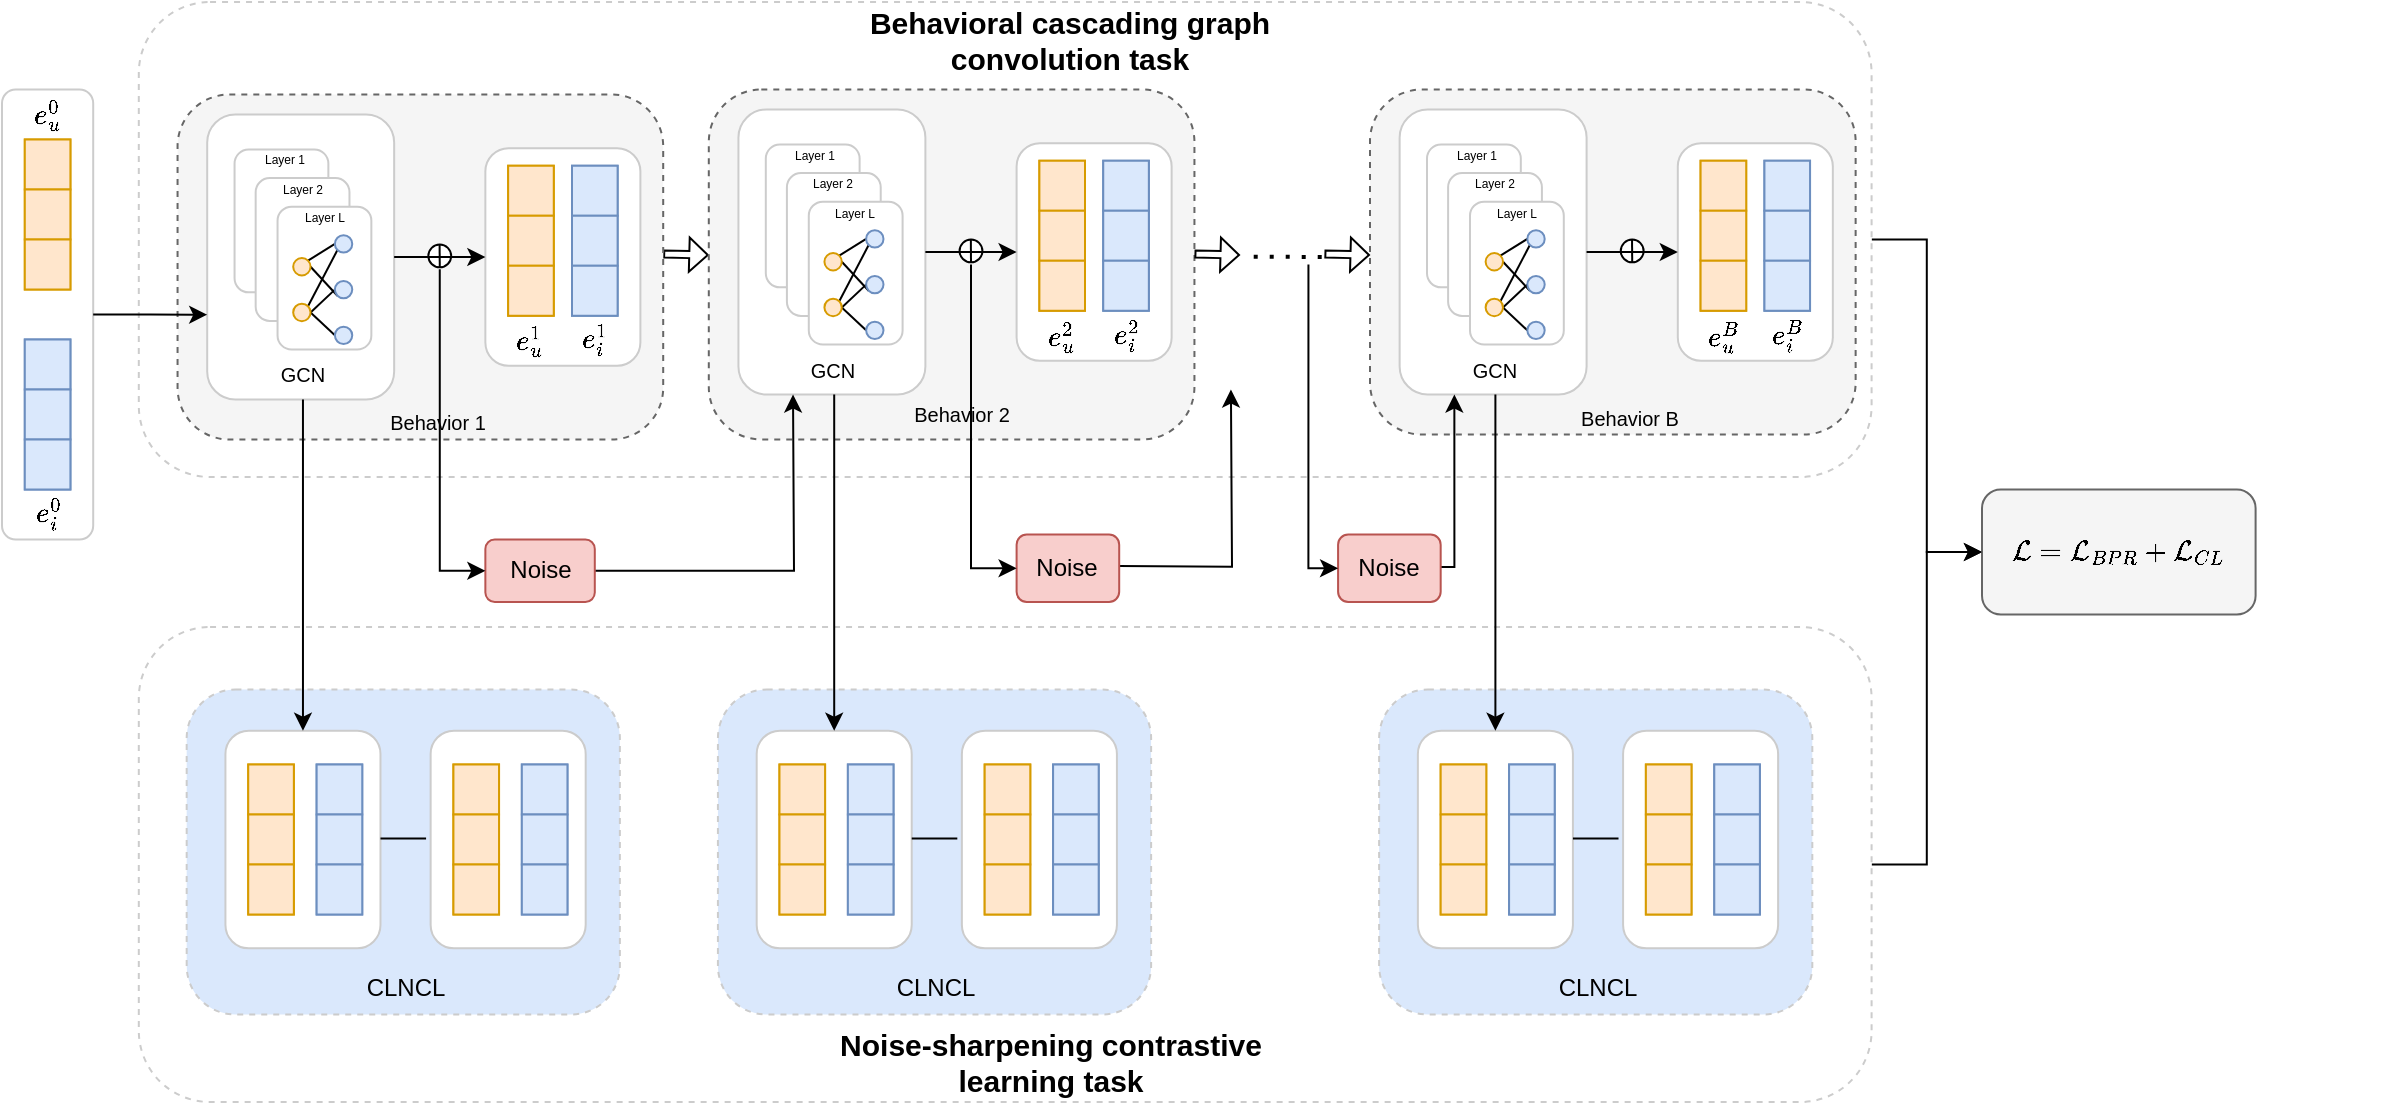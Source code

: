 <mxfile version="24.6.4" type="github">
  <diagram name="第 1 页" id="Skv8fpGebTwqSzIPjtRS">
    <mxGraphModel dx="1514" dy="831" grid="1" gridSize="10" guides="1" tooltips="1" connect="1" arrows="1" fold="1" page="1" pageScale="1" pageWidth="827" pageHeight="1169" math="1" shadow="0">
      <root>
        <mxCell id="0" />
        <mxCell id="1" parent="0" />
        <mxCell id="wrFZd82m7ZlRx0uGTqlU-270" style="edgeStyle=orthogonalEdgeStyle;rounded=0;orthogonalLoop=1;jettySize=auto;html=1;exitX=1;exitY=0.5;exitDx=0;exitDy=0;entryX=0;entryY=0.5;entryDx=0;entryDy=0;" parent="1" source="wrFZd82m7ZlRx0uGTqlU-268" target="wrFZd82m7ZlRx0uGTqlU-181" edge="1">
          <mxGeometry relative="1" as="geometry" />
        </mxCell>
        <mxCell id="wrFZd82m7ZlRx0uGTqlU-268" value="" style="rounded=1;whiteSpace=wrap;html=1;dashed=1;strokeColor=#CCCCCC;" parent="1" vertex="1">
          <mxGeometry x="88.4" y="322.5" width="866.4" height="237.5" as="geometry" />
        </mxCell>
        <mxCell id="wrFZd82m7ZlRx0uGTqlU-216" value="" style="rounded=1;whiteSpace=wrap;html=1;fillColor=#dae8fc;strokeColor=#CCCCCC;dashed=1;" parent="1" vertex="1">
          <mxGeometry x="112.34" y="353.75" width="216.6" height="162.5" as="geometry" />
        </mxCell>
        <mxCell id="wrFZd82m7ZlRx0uGTqlU-181" value="&lt;span style=&quot;color: rgb(0, 0, 0);&quot;&gt;\(\mathcal{L}=\mathcal{L}_{BPR}+\mathcal{L}_{CL}\)&lt;/span&gt;" style="rounded=1;whiteSpace=wrap;html=1;fillColor=#f5f5f5;fontColor=#333333;strokeColor=#666666;" parent="1" vertex="1">
          <mxGeometry x="1010.0" y="253.75" width="136.8" height="62.5" as="geometry" />
        </mxCell>
        <mxCell id="wrFZd82m7ZlRx0uGTqlU-185" style="edgeStyle=orthogonalEdgeStyle;rounded=0;orthogonalLoop=1;jettySize=auto;html=1;exitX=1;exitY=0.5;exitDx=0;exitDy=0;entryX=0;entryY=0.5;entryDx=0;entryDy=0;" parent="1" source="wrFZd82m7ZlRx0uGTqlU-178" target="wrFZd82m7ZlRx0uGTqlU-181" edge="1">
          <mxGeometry relative="1" as="geometry" />
        </mxCell>
        <mxCell id="wrFZd82m7ZlRx0uGTqlU-178" value="" style="rounded=1;whiteSpace=wrap;html=1;dashed=1;strokeColor=#CCCCCC;" parent="1" vertex="1">
          <mxGeometry x="88.4" y="10" width="866.4" height="237.5" as="geometry" />
        </mxCell>
        <mxCell id="wrFZd82m7ZlRx0uGTqlU-18" value="" style="rounded=1;whiteSpace=wrap;html=1;strokeColor=#CCCCCC;" parent="1" vertex="1">
          <mxGeometry x="20" y="53.75" width="45.6" height="225.0" as="geometry" />
        </mxCell>
        <mxCell id="wrFZd82m7ZlRx0uGTqlU-13" value="" style="group;fillColor=#ffe6cc;strokeColor=#d79b00;" parent="1" vertex="1" connectable="0">
          <mxGeometry x="31.4" y="78.75" width="22.8" height="75.0" as="geometry" />
        </mxCell>
        <mxCell id="wrFZd82m7ZlRx0uGTqlU-10" value="" style="rounded=0;whiteSpace=wrap;html=1;fillColor=#ffe6cc;strokeColor=#d79b00;" parent="wrFZd82m7ZlRx0uGTqlU-13" vertex="1">
          <mxGeometry width="22.8" height="25.0" as="geometry" />
        </mxCell>
        <mxCell id="wrFZd82m7ZlRx0uGTqlU-11" value="" style="rounded=0;whiteSpace=wrap;html=1;fillColor=#ffe6cc;strokeColor=#d79b00;" parent="wrFZd82m7ZlRx0uGTqlU-13" vertex="1">
          <mxGeometry y="25.0" width="22.8" height="25.0" as="geometry" />
        </mxCell>
        <mxCell id="wrFZd82m7ZlRx0uGTqlU-12" value="" style="rounded=0;whiteSpace=wrap;html=1;fillColor=#ffe6cc;strokeColor=#d79b00;" parent="wrFZd82m7ZlRx0uGTqlU-13" vertex="1">
          <mxGeometry y="50.0" width="22.8" height="25.0" as="geometry" />
        </mxCell>
        <mxCell id="wrFZd82m7ZlRx0uGTqlU-14" value="" style="group;fillColor=#dae8fc;strokeColor=#6c8ebf;" parent="1" vertex="1" connectable="0">
          <mxGeometry x="31.4" y="178.75" width="22.8" height="75.0" as="geometry" />
        </mxCell>
        <mxCell id="wrFZd82m7ZlRx0uGTqlU-15" value="" style="rounded=0;whiteSpace=wrap;html=1;fillColor=#dae8fc;strokeColor=#6c8ebf;" parent="wrFZd82m7ZlRx0uGTqlU-14" vertex="1">
          <mxGeometry width="22.8" height="25.0" as="geometry" />
        </mxCell>
        <mxCell id="wrFZd82m7ZlRx0uGTqlU-16" value="" style="rounded=0;whiteSpace=wrap;html=1;fillColor=#dae8fc;strokeColor=#6c8ebf;" parent="wrFZd82m7ZlRx0uGTqlU-14" vertex="1">
          <mxGeometry y="25.0" width="22.8" height="25.0" as="geometry" />
        </mxCell>
        <mxCell id="wrFZd82m7ZlRx0uGTqlU-17" value="" style="rounded=0;whiteSpace=wrap;html=1;fillColor=#dae8fc;strokeColor=#6c8ebf;" parent="wrFZd82m7ZlRx0uGTqlU-14" vertex="1">
          <mxGeometry y="50.0" width="22.8" height="25.0" as="geometry" />
        </mxCell>
        <mxCell id="wrFZd82m7ZlRx0uGTqlU-20" value="\(e_u^0\)" style="text;html=1;align=center;verticalAlign=middle;whiteSpace=wrap;rounded=0;" parent="1" vertex="1">
          <mxGeometry x="25.7" y="53.75" width="34.2" height="25.0" as="geometry" />
        </mxCell>
        <mxCell id="wrFZd82m7ZlRx0uGTqlU-21" value="\(e_i^0\)" style="text;html=1;align=center;verticalAlign=middle;whiteSpace=wrap;rounded=0;" parent="1" vertex="1">
          <mxGeometry x="25.7" y="253.75" width="34.2" height="25.0" as="geometry" />
        </mxCell>
        <mxCell id="wrFZd82m7ZlRx0uGTqlU-131" value="" style="shape=flexArrow;endArrow=classic;html=1;rounded=0;endWidth=12.637;endSize=2.755;width=3.519;" parent="1" edge="1">
          <mxGeometry width="50" height="50" relative="1" as="geometry">
            <mxPoint x="350.6" y="135.95" as="sourcePoint" />
            <mxPoint x="373.4" y="136.55" as="targetPoint" />
          </mxGeometry>
        </mxCell>
        <mxCell id="wrFZd82m7ZlRx0uGTqlU-134" value="" style="group" parent="1" vertex="1" connectable="0">
          <mxGeometry x="107.78" y="56.25" width="242.82" height="187.5" as="geometry" />
        </mxCell>
        <mxCell id="wrFZd82m7ZlRx0uGTqlU-90" value="" style="rounded=1;whiteSpace=wrap;html=1;dashed=1;strokeColor=#666666;fillColor=#f5f5f5;fontColor=#333333;" parent="wrFZd82m7ZlRx0uGTqlU-134" vertex="1">
          <mxGeometry width="242.82" height="172.5" as="geometry" />
        </mxCell>
        <mxCell id="wrFZd82m7ZlRx0uGTqlU-87" value="" style="rounded=1;whiteSpace=wrap;html=1;strokeColor=#CCCCCC;" parent="wrFZd82m7ZlRx0uGTqlU-134" vertex="1">
          <mxGeometry x="153.9" y="26.875" width="77.52" height="108.75" as="geometry" />
        </mxCell>
        <mxCell id="wrFZd82m7ZlRx0uGTqlU-48" value="" style="group" parent="wrFZd82m7ZlRx0uGTqlU-134" vertex="1" connectable="0">
          <mxGeometry x="14.82" y="10.0" width="159.6" height="177.5" as="geometry" />
        </mxCell>
        <mxCell id="wrFZd82m7ZlRx0uGTqlU-47" value="" style="rounded=1;whiteSpace=wrap;html=1;strokeColor=#CCCCCC;" parent="wrFZd82m7ZlRx0uGTqlU-48" vertex="1">
          <mxGeometry width="93.48" height="142.5" as="geometry" />
        </mxCell>
        <mxCell id="wrFZd82m7ZlRx0uGTqlU-44" value="" style="group" parent="wrFZd82m7ZlRx0uGTqlU-48" vertex="1" connectable="0">
          <mxGeometry x="13.68" y="17.5" width="68.4" height="100.0" as="geometry" />
        </mxCell>
        <mxCell id="wrFZd82m7ZlRx0uGTqlU-42" value="" style="rounded=1;whiteSpace=wrap;html=1;strokeColor=#CCCCCC;" parent="wrFZd82m7ZlRx0uGTqlU-44" vertex="1">
          <mxGeometry width="46.903" height="71.429" as="geometry" />
        </mxCell>
        <mxCell id="wrFZd82m7ZlRx0uGTqlU-40" value="" style="rounded=1;whiteSpace=wrap;html=1;strokeColor=#CCCCCC;" parent="wrFZd82m7ZlRx0uGTqlU-44" vertex="1">
          <mxGeometry x="10.553" y="14.286" width="46.903" height="71.429" as="geometry" />
        </mxCell>
        <mxCell id="wrFZd82m7ZlRx0uGTqlU-33" value="" style="rounded=1;whiteSpace=wrap;html=1;strokeColor=#CCCCCC;" parent="wrFZd82m7ZlRx0uGTqlU-44" vertex="1">
          <mxGeometry x="21.497" y="28.571" width="46.903" height="71.429" as="geometry" />
        </mxCell>
        <mxCell id="wrFZd82m7ZlRx0uGTqlU-34" value="&lt;font style=&quot;font-size: 6px;&quot;&gt;Layer L&lt;/font&gt;" style="text;html=1;align=center;verticalAlign=middle;whiteSpace=wrap;rounded=0;fontSize=6;" parent="wrFZd82m7ZlRx0uGTqlU-44" vertex="1">
          <mxGeometry x="21.497" y="28.571" width="46.903" height="11.429" as="geometry" />
        </mxCell>
        <mxCell id="wrFZd82m7ZlRx0uGTqlU-39" value="" style="group" parent="wrFZd82m7ZlRx0uGTqlU-44" vertex="1" connectable="0">
          <mxGeometry x="29.314" y="42.857" width="31.269" height="57.143" as="geometry" />
        </mxCell>
        <mxCell id="wrFZd82m7ZlRx0uGTqlU-28" style="rounded=0;orthogonalLoop=1;jettySize=auto;html=1;exitX=1;exitY=0;exitDx=0;exitDy=0;entryX=0;entryY=0.5;entryDx=0;entryDy=0;curved=0;endArrow=none;endFill=0;" parent="wrFZd82m7ZlRx0uGTqlU-39" source="wrFZd82m7ZlRx0uGTqlU-23" target="wrFZd82m7ZlRx0uGTqlU-25" edge="1">
          <mxGeometry relative="1" as="geometry" />
        </mxCell>
        <mxCell id="wrFZd82m7ZlRx0uGTqlU-29" style="rounded=0;orthogonalLoop=1;jettySize=auto;html=1;exitX=1;exitY=0.5;exitDx=0;exitDy=0;entryX=0;entryY=1;entryDx=0;entryDy=0;endArrow=none;endFill=0;" parent="wrFZd82m7ZlRx0uGTqlU-39" source="wrFZd82m7ZlRx0uGTqlU-23" target="wrFZd82m7ZlRx0uGTqlU-26" edge="1">
          <mxGeometry relative="1" as="geometry" />
        </mxCell>
        <mxCell id="wrFZd82m7ZlRx0uGTqlU-23" value="" style="ellipse;whiteSpace=wrap;html=1;aspect=fixed;fillColor=#ffe6cc;strokeColor=#d79b00;" parent="wrFZd82m7ZlRx0uGTqlU-39" vertex="1">
          <mxGeometry y="11.429" width="8.686" height="8.686" as="geometry" />
        </mxCell>
        <mxCell id="wrFZd82m7ZlRx0uGTqlU-30" style="rounded=0;orthogonalLoop=1;jettySize=auto;html=1;exitX=1;exitY=0;exitDx=0;exitDy=0;entryX=0;entryY=1;entryDx=0;entryDy=0;endArrow=none;endFill=0;" parent="wrFZd82m7ZlRx0uGTqlU-39" source="wrFZd82m7ZlRx0uGTqlU-24" target="wrFZd82m7ZlRx0uGTqlU-25" edge="1">
          <mxGeometry relative="1" as="geometry" />
        </mxCell>
        <mxCell id="wrFZd82m7ZlRx0uGTqlU-31" style="rounded=0;orthogonalLoop=1;jettySize=auto;html=1;exitX=1;exitY=0.5;exitDx=0;exitDy=0;entryX=0;entryY=0.5;entryDx=0;entryDy=0;endArrow=none;endFill=0;" parent="wrFZd82m7ZlRx0uGTqlU-39" source="wrFZd82m7ZlRx0uGTqlU-24" target="wrFZd82m7ZlRx0uGTqlU-26" edge="1">
          <mxGeometry relative="1" as="geometry" />
        </mxCell>
        <mxCell id="wrFZd82m7ZlRx0uGTqlU-32" style="rounded=0;orthogonalLoop=1;jettySize=auto;html=1;exitX=1;exitY=0.5;exitDx=0;exitDy=0;entryX=0;entryY=0.5;entryDx=0;entryDy=0;endArrow=none;endFill=0;" parent="wrFZd82m7ZlRx0uGTqlU-39" source="wrFZd82m7ZlRx0uGTqlU-24" target="wrFZd82m7ZlRx0uGTqlU-27" edge="1">
          <mxGeometry relative="1" as="geometry" />
        </mxCell>
        <mxCell id="wrFZd82m7ZlRx0uGTqlU-24" value="" style="ellipse;whiteSpace=wrap;html=1;aspect=fixed;fillColor=#ffe6cc;strokeColor=#d79b00;" parent="wrFZd82m7ZlRx0uGTqlU-39" vertex="1">
          <mxGeometry y="34.286" width="8.686" height="8.686" as="geometry" />
        </mxCell>
        <mxCell id="wrFZd82m7ZlRx0uGTqlU-25" value="" style="ellipse;whiteSpace=wrap;html=1;aspect=fixed;fillColor=#dae8fc;strokeColor=#6c8ebf;" parent="wrFZd82m7ZlRx0uGTqlU-39" vertex="1">
          <mxGeometry x="20.846" width="8.686" height="8.686" as="geometry" />
        </mxCell>
        <mxCell id="wrFZd82m7ZlRx0uGTqlU-26" value="" style="ellipse;whiteSpace=wrap;html=1;aspect=fixed;fillColor=#dae8fc;strokeColor=#6c8ebf;" parent="wrFZd82m7ZlRx0uGTqlU-39" vertex="1">
          <mxGeometry x="20.846" y="22.857" width="8.686" height="8.686" as="geometry" />
        </mxCell>
        <mxCell id="wrFZd82m7ZlRx0uGTqlU-27" value="" style="ellipse;whiteSpace=wrap;html=1;aspect=fixed;fillColor=#dae8fc;strokeColor=#6c8ebf;" parent="wrFZd82m7ZlRx0uGTqlU-39" vertex="1">
          <mxGeometry x="20.846" y="45.714" width="8.686" height="8.686" as="geometry" />
        </mxCell>
        <mxCell id="wrFZd82m7ZlRx0uGTqlU-41" value="&lt;font style=&quot;font-size: 6px;&quot;&gt;Layer 2&lt;/font&gt;" style="text;html=1;align=center;verticalAlign=middle;whiteSpace=wrap;rounded=0;fontSize=6;" parent="wrFZd82m7ZlRx0uGTqlU-44" vertex="1">
          <mxGeometry x="10.553" y="14.286" width="46.903" height="11.429" as="geometry" />
        </mxCell>
        <mxCell id="wrFZd82m7ZlRx0uGTqlU-43" value="&lt;font style=&quot;font-size: 6px;&quot;&gt;Layer 1&lt;/font&gt;" style="text;html=1;align=center;verticalAlign=middle;whiteSpace=wrap;rounded=0;fontSize=6;" parent="wrFZd82m7ZlRx0uGTqlU-44" vertex="1">
          <mxGeometry x="1.563" width="46.903" height="11.429" as="geometry" />
        </mxCell>
        <mxCell id="wrFZd82m7ZlRx0uGTqlU-45" value="&lt;font style=&quot;font-size: 10px;&quot;&gt;GCN&lt;/font&gt;" style="text;html=1;align=center;verticalAlign=middle;whiteSpace=wrap;rounded=0;" parent="wrFZd82m7ZlRx0uGTqlU-48" vertex="1">
          <mxGeometry x="26.152" y="117.5" width="43.457" height="25.0" as="geometry" />
        </mxCell>
        <mxCell id="wrFZd82m7ZlRx0uGTqlU-132" value="Behavior 1" style="text;html=1;align=center;verticalAlign=middle;whiteSpace=wrap;rounded=0;fontSize=10;" parent="wrFZd82m7ZlRx0uGTqlU-48" vertex="1">
          <mxGeometry x="82.08" y="142.5" width="66.12" height="22.5" as="geometry" />
        </mxCell>
        <mxCell id="wrFZd82m7ZlRx0uGTqlU-57" value="" style="group" parent="wrFZd82m7ZlRx0uGTqlU-134" vertex="1" connectable="0">
          <mxGeometry x="108.3" y="75.0" width="45.6" height="12.5" as="geometry" />
        </mxCell>
        <mxCell id="wrFZd82m7ZlRx0uGTqlU-54" value="" style="ellipse;whiteSpace=wrap;html=1;aspect=fixed;" parent="wrFZd82m7ZlRx0uGTqlU-57" vertex="1">
          <mxGeometry x="17.1" width="11.4" height="11.4" as="geometry" />
        </mxCell>
        <mxCell id="wrFZd82m7ZlRx0uGTqlU-55" value="" style="endArrow=classic;html=1;rounded=0;" parent="wrFZd82m7ZlRx0uGTqlU-57" edge="1">
          <mxGeometry width="50" height="50" relative="1" as="geometry">
            <mxPoint y="6.25" as="sourcePoint" />
            <mxPoint x="45.6" y="6.25" as="targetPoint" />
          </mxGeometry>
        </mxCell>
        <mxCell id="wrFZd82m7ZlRx0uGTqlU-56" value="" style="endArrow=none;html=1;rounded=0;exitX=0.5;exitY=1;exitDx=0;exitDy=0;" parent="wrFZd82m7ZlRx0uGTqlU-57" source="wrFZd82m7ZlRx0uGTqlU-54" edge="1">
          <mxGeometry width="50" height="50" relative="1" as="geometry">
            <mxPoint x="22.72" y="6.25" as="sourcePoint" />
            <mxPoint x="22.72" as="targetPoint" />
          </mxGeometry>
        </mxCell>
        <mxCell id="wrFZd82m7ZlRx0uGTqlU-58" value="" style="group;fillColor=#ffe6cc;strokeColor=#d79b00;" parent="wrFZd82m7ZlRx0uGTqlU-134" vertex="1" connectable="0">
          <mxGeometry x="165.3" y="35.625" width="22.8" height="75.0" as="geometry" />
        </mxCell>
        <mxCell id="wrFZd82m7ZlRx0uGTqlU-59" value="" style="rounded=0;whiteSpace=wrap;html=1;fillColor=#ffe6cc;strokeColor=#d79b00;" parent="wrFZd82m7ZlRx0uGTqlU-58" vertex="1">
          <mxGeometry width="22.8" height="25.0" as="geometry" />
        </mxCell>
        <mxCell id="wrFZd82m7ZlRx0uGTqlU-60" value="" style="rounded=0;whiteSpace=wrap;html=1;fillColor=#ffe6cc;strokeColor=#d79b00;" parent="wrFZd82m7ZlRx0uGTqlU-58" vertex="1">
          <mxGeometry y="25.0" width="22.8" height="25.0" as="geometry" />
        </mxCell>
        <mxCell id="wrFZd82m7ZlRx0uGTqlU-61" value="" style="rounded=0;whiteSpace=wrap;html=1;fillColor=#ffe6cc;strokeColor=#d79b00;" parent="wrFZd82m7ZlRx0uGTqlU-58" vertex="1">
          <mxGeometry y="50.0" width="22.8" height="25.0" as="geometry" />
        </mxCell>
        <mxCell id="wrFZd82m7ZlRx0uGTqlU-62" value="" style="group;fillColor=#dae8fc;strokeColor=#6c8ebf;" parent="wrFZd82m7ZlRx0uGTqlU-134" vertex="1" connectable="0">
          <mxGeometry x="197.22" y="35.625" width="22.8" height="75.0" as="geometry" />
        </mxCell>
        <mxCell id="wrFZd82m7ZlRx0uGTqlU-63" value="" style="rounded=0;whiteSpace=wrap;html=1;fillColor=#dae8fc;strokeColor=#6c8ebf;" parent="wrFZd82m7ZlRx0uGTqlU-62" vertex="1">
          <mxGeometry width="22.8" height="25.0" as="geometry" />
        </mxCell>
        <mxCell id="wrFZd82m7ZlRx0uGTqlU-64" value="" style="rounded=0;whiteSpace=wrap;html=1;fillColor=#dae8fc;strokeColor=#6c8ebf;" parent="wrFZd82m7ZlRx0uGTqlU-62" vertex="1">
          <mxGeometry y="25.0" width="22.8" height="25.0" as="geometry" />
        </mxCell>
        <mxCell id="wrFZd82m7ZlRx0uGTqlU-65" value="" style="rounded=0;whiteSpace=wrap;html=1;fillColor=#dae8fc;strokeColor=#6c8ebf;" parent="wrFZd82m7ZlRx0uGTqlU-62" vertex="1">
          <mxGeometry y="50.0" width="22.8" height="25.0" as="geometry" />
        </mxCell>
        <mxCell id="wrFZd82m7ZlRx0uGTqlU-88" value="\(e_u^1\)" style="text;html=1;align=center;verticalAlign=middle;whiteSpace=wrap;rounded=0;" parent="wrFZd82m7ZlRx0uGTqlU-134" vertex="1">
          <mxGeometry x="159.6" y="110.625" width="34.2" height="25.0" as="geometry" />
        </mxCell>
        <mxCell id="wrFZd82m7ZlRx0uGTqlU-89" value="\(e_i^1\)" style="text;html=1;align=center;verticalAlign=middle;whiteSpace=wrap;rounded=0;" parent="wrFZd82m7ZlRx0uGTqlU-134" vertex="1">
          <mxGeometry x="191.52" y="110.625" width="34.2" height="25.0" as="geometry" />
        </mxCell>
        <mxCell id="wrFZd82m7ZlRx0uGTqlU-135" value="" style="group" parent="1" vertex="1" connectable="0">
          <mxGeometry x="704" y="53.75" width="242.82" height="187.5" as="geometry" />
        </mxCell>
        <mxCell id="wrFZd82m7ZlRx0uGTqlU-136" value="" style="rounded=1;whiteSpace=wrap;html=1;dashed=1;strokeColor=#666666;fillColor=#f5f5f5;fontColor=#333333;" parent="wrFZd82m7ZlRx0uGTqlU-135" vertex="1">
          <mxGeometry width="242.82" height="172.5" as="geometry" />
        </mxCell>
        <mxCell id="wrFZd82m7ZlRx0uGTqlU-137" value="" style="rounded=1;whiteSpace=wrap;html=1;strokeColor=#CCCCCC;" parent="wrFZd82m7ZlRx0uGTqlU-135" vertex="1">
          <mxGeometry x="153.9" y="26.875" width="77.52" height="108.75" as="geometry" />
        </mxCell>
        <mxCell id="wrFZd82m7ZlRx0uGTqlU-138" value="" style="group" parent="wrFZd82m7ZlRx0uGTqlU-135" vertex="1" connectable="0">
          <mxGeometry x="14.82" y="10.0" width="159.6" height="177.5" as="geometry" />
        </mxCell>
        <mxCell id="wrFZd82m7ZlRx0uGTqlU-139" value="" style="rounded=1;whiteSpace=wrap;html=1;strokeColor=#CCCCCC;" parent="wrFZd82m7ZlRx0uGTqlU-138" vertex="1">
          <mxGeometry width="93.48" height="142.5" as="geometry" />
        </mxCell>
        <mxCell id="wrFZd82m7ZlRx0uGTqlU-140" value="" style="group" parent="wrFZd82m7ZlRx0uGTqlU-138" vertex="1" connectable="0">
          <mxGeometry x="13.68" y="17.5" width="68.4" height="100.0" as="geometry" />
        </mxCell>
        <mxCell id="wrFZd82m7ZlRx0uGTqlU-141" value="" style="rounded=1;whiteSpace=wrap;html=1;strokeColor=#CCCCCC;" parent="wrFZd82m7ZlRx0uGTqlU-140" vertex="1">
          <mxGeometry width="46.903" height="71.429" as="geometry" />
        </mxCell>
        <mxCell id="wrFZd82m7ZlRx0uGTqlU-142" value="" style="rounded=1;whiteSpace=wrap;html=1;strokeColor=#CCCCCC;" parent="wrFZd82m7ZlRx0uGTqlU-140" vertex="1">
          <mxGeometry x="10.553" y="14.286" width="46.903" height="71.429" as="geometry" />
        </mxCell>
        <mxCell id="wrFZd82m7ZlRx0uGTqlU-143" value="" style="rounded=1;whiteSpace=wrap;html=1;strokeColor=#CCCCCC;" parent="wrFZd82m7ZlRx0uGTqlU-140" vertex="1">
          <mxGeometry x="21.497" y="28.571" width="46.903" height="71.429" as="geometry" />
        </mxCell>
        <mxCell id="wrFZd82m7ZlRx0uGTqlU-144" value="&lt;font style=&quot;font-size: 6px;&quot;&gt;Layer L&lt;/font&gt;" style="text;html=1;align=center;verticalAlign=middle;whiteSpace=wrap;rounded=0;fontSize=6;" parent="wrFZd82m7ZlRx0uGTqlU-140" vertex="1">
          <mxGeometry x="21.497" y="28.571" width="46.903" height="11.429" as="geometry" />
        </mxCell>
        <mxCell id="wrFZd82m7ZlRx0uGTqlU-145" value="" style="group" parent="wrFZd82m7ZlRx0uGTqlU-140" vertex="1" connectable="0">
          <mxGeometry x="29.314" y="42.857" width="31.269" height="57.143" as="geometry" />
        </mxCell>
        <mxCell id="wrFZd82m7ZlRx0uGTqlU-146" style="rounded=0;orthogonalLoop=1;jettySize=auto;html=1;exitX=1;exitY=0;exitDx=0;exitDy=0;entryX=0;entryY=0.5;entryDx=0;entryDy=0;curved=0;endArrow=none;endFill=0;" parent="wrFZd82m7ZlRx0uGTqlU-145" source="wrFZd82m7ZlRx0uGTqlU-148" target="wrFZd82m7ZlRx0uGTqlU-153" edge="1">
          <mxGeometry relative="1" as="geometry" />
        </mxCell>
        <mxCell id="wrFZd82m7ZlRx0uGTqlU-147" style="rounded=0;orthogonalLoop=1;jettySize=auto;html=1;exitX=1;exitY=0.5;exitDx=0;exitDy=0;entryX=0;entryY=1;entryDx=0;entryDy=0;endArrow=none;endFill=0;" parent="wrFZd82m7ZlRx0uGTqlU-145" source="wrFZd82m7ZlRx0uGTqlU-148" target="wrFZd82m7ZlRx0uGTqlU-154" edge="1">
          <mxGeometry relative="1" as="geometry" />
        </mxCell>
        <mxCell id="wrFZd82m7ZlRx0uGTqlU-148" value="" style="ellipse;whiteSpace=wrap;html=1;aspect=fixed;fillColor=#ffe6cc;strokeColor=#d79b00;" parent="wrFZd82m7ZlRx0uGTqlU-145" vertex="1">
          <mxGeometry y="11.429" width="8.686" height="8.686" as="geometry" />
        </mxCell>
        <mxCell id="wrFZd82m7ZlRx0uGTqlU-149" style="rounded=0;orthogonalLoop=1;jettySize=auto;html=1;exitX=1;exitY=0;exitDx=0;exitDy=0;entryX=0;entryY=1;entryDx=0;entryDy=0;endArrow=none;endFill=0;" parent="wrFZd82m7ZlRx0uGTqlU-145" source="wrFZd82m7ZlRx0uGTqlU-152" target="wrFZd82m7ZlRx0uGTqlU-153" edge="1">
          <mxGeometry relative="1" as="geometry" />
        </mxCell>
        <mxCell id="wrFZd82m7ZlRx0uGTqlU-150" style="rounded=0;orthogonalLoop=1;jettySize=auto;html=1;exitX=1;exitY=0.5;exitDx=0;exitDy=0;entryX=0;entryY=0.5;entryDx=0;entryDy=0;endArrow=none;endFill=0;" parent="wrFZd82m7ZlRx0uGTqlU-145" source="wrFZd82m7ZlRx0uGTqlU-152" target="wrFZd82m7ZlRx0uGTqlU-154" edge="1">
          <mxGeometry relative="1" as="geometry" />
        </mxCell>
        <mxCell id="wrFZd82m7ZlRx0uGTqlU-151" style="rounded=0;orthogonalLoop=1;jettySize=auto;html=1;exitX=1;exitY=0.5;exitDx=0;exitDy=0;entryX=0;entryY=0.5;entryDx=0;entryDy=0;endArrow=none;endFill=0;" parent="wrFZd82m7ZlRx0uGTqlU-145" source="wrFZd82m7ZlRx0uGTqlU-152" target="wrFZd82m7ZlRx0uGTqlU-155" edge="1">
          <mxGeometry relative="1" as="geometry" />
        </mxCell>
        <mxCell id="wrFZd82m7ZlRx0uGTqlU-152" value="" style="ellipse;whiteSpace=wrap;html=1;aspect=fixed;fillColor=#ffe6cc;strokeColor=#d79b00;" parent="wrFZd82m7ZlRx0uGTqlU-145" vertex="1">
          <mxGeometry y="34.286" width="8.686" height="8.686" as="geometry" />
        </mxCell>
        <mxCell id="wrFZd82m7ZlRx0uGTqlU-153" value="" style="ellipse;whiteSpace=wrap;html=1;aspect=fixed;fillColor=#dae8fc;strokeColor=#6c8ebf;" parent="wrFZd82m7ZlRx0uGTqlU-145" vertex="1">
          <mxGeometry x="20.846" width="8.686" height="8.686" as="geometry" />
        </mxCell>
        <mxCell id="wrFZd82m7ZlRx0uGTqlU-154" value="" style="ellipse;whiteSpace=wrap;html=1;aspect=fixed;fillColor=#dae8fc;strokeColor=#6c8ebf;" parent="wrFZd82m7ZlRx0uGTqlU-145" vertex="1">
          <mxGeometry x="20.846" y="22.857" width="8.686" height="8.686" as="geometry" />
        </mxCell>
        <mxCell id="wrFZd82m7ZlRx0uGTqlU-155" value="" style="ellipse;whiteSpace=wrap;html=1;aspect=fixed;fillColor=#dae8fc;strokeColor=#6c8ebf;" parent="wrFZd82m7ZlRx0uGTqlU-145" vertex="1">
          <mxGeometry x="20.846" y="45.714" width="8.686" height="8.686" as="geometry" />
        </mxCell>
        <mxCell id="wrFZd82m7ZlRx0uGTqlU-156" value="&lt;font style=&quot;font-size: 6px;&quot;&gt;Layer 2&lt;/font&gt;" style="text;html=1;align=center;verticalAlign=middle;whiteSpace=wrap;rounded=0;fontSize=6;" parent="wrFZd82m7ZlRx0uGTqlU-140" vertex="1">
          <mxGeometry x="10.553" y="14.286" width="46.903" height="11.429" as="geometry" />
        </mxCell>
        <mxCell id="wrFZd82m7ZlRx0uGTqlU-157" value="&lt;font style=&quot;font-size: 6px;&quot;&gt;Layer 1&lt;/font&gt;" style="text;html=1;align=center;verticalAlign=middle;whiteSpace=wrap;rounded=0;fontSize=6;" parent="wrFZd82m7ZlRx0uGTqlU-140" vertex="1">
          <mxGeometry x="1.563" width="46.903" height="11.429" as="geometry" />
        </mxCell>
        <mxCell id="wrFZd82m7ZlRx0uGTqlU-158" value="&lt;font style=&quot;font-size: 10px;&quot;&gt;GCN&lt;/font&gt;" style="text;html=1;align=center;verticalAlign=middle;whiteSpace=wrap;rounded=0;" parent="wrFZd82m7ZlRx0uGTqlU-138" vertex="1">
          <mxGeometry x="26.152" y="117.5" width="43.457" height="25.0" as="geometry" />
        </mxCell>
        <mxCell id="wrFZd82m7ZlRx0uGTqlU-159" value="Behavior B" style="text;html=1;align=center;verticalAlign=middle;whiteSpace=wrap;rounded=0;fontSize=10;" parent="wrFZd82m7ZlRx0uGTqlU-138" vertex="1">
          <mxGeometry x="82.08" y="142.5" width="66.12" height="22.5" as="geometry" />
        </mxCell>
        <mxCell id="wrFZd82m7ZlRx0uGTqlU-160" value="" style="group" parent="wrFZd82m7ZlRx0uGTqlU-135" vertex="1" connectable="0">
          <mxGeometry x="108.3" y="75.0" width="45.6" height="12.5" as="geometry" />
        </mxCell>
        <mxCell id="wrFZd82m7ZlRx0uGTqlU-161" value="" style="ellipse;whiteSpace=wrap;html=1;aspect=fixed;" parent="wrFZd82m7ZlRx0uGTqlU-160" vertex="1">
          <mxGeometry x="17.1" width="11.4" height="11.4" as="geometry" />
        </mxCell>
        <mxCell id="wrFZd82m7ZlRx0uGTqlU-162" value="" style="endArrow=classic;html=1;rounded=0;" parent="wrFZd82m7ZlRx0uGTqlU-160" edge="1">
          <mxGeometry width="50" height="50" relative="1" as="geometry">
            <mxPoint y="6.25" as="sourcePoint" />
            <mxPoint x="45.6" y="6.25" as="targetPoint" />
          </mxGeometry>
        </mxCell>
        <mxCell id="wrFZd82m7ZlRx0uGTqlU-163" value="" style="endArrow=none;html=1;rounded=0;exitX=0.5;exitY=1;exitDx=0;exitDy=0;" parent="wrFZd82m7ZlRx0uGTqlU-160" source="wrFZd82m7ZlRx0uGTqlU-161" edge="1">
          <mxGeometry width="50" height="50" relative="1" as="geometry">
            <mxPoint x="22.72" y="6.25" as="sourcePoint" />
            <mxPoint x="22.72" as="targetPoint" />
          </mxGeometry>
        </mxCell>
        <mxCell id="wrFZd82m7ZlRx0uGTqlU-164" value="" style="group;fillColor=#ffe6cc;strokeColor=#d79b00;" parent="wrFZd82m7ZlRx0uGTqlU-135" vertex="1" connectable="0">
          <mxGeometry x="165.3" y="35.625" width="22.8" height="75.0" as="geometry" />
        </mxCell>
        <mxCell id="wrFZd82m7ZlRx0uGTqlU-165" value="" style="rounded=0;whiteSpace=wrap;html=1;fillColor=#ffe6cc;strokeColor=#d79b00;" parent="wrFZd82m7ZlRx0uGTqlU-164" vertex="1">
          <mxGeometry width="22.8" height="25.0" as="geometry" />
        </mxCell>
        <mxCell id="wrFZd82m7ZlRx0uGTqlU-166" value="" style="rounded=0;whiteSpace=wrap;html=1;fillColor=#ffe6cc;strokeColor=#d79b00;" parent="wrFZd82m7ZlRx0uGTqlU-164" vertex="1">
          <mxGeometry y="25.0" width="22.8" height="25.0" as="geometry" />
        </mxCell>
        <mxCell id="wrFZd82m7ZlRx0uGTqlU-167" value="" style="rounded=0;whiteSpace=wrap;html=1;fillColor=#ffe6cc;strokeColor=#d79b00;" parent="wrFZd82m7ZlRx0uGTqlU-164" vertex="1">
          <mxGeometry y="50.0" width="22.8" height="25.0" as="geometry" />
        </mxCell>
        <mxCell id="wrFZd82m7ZlRx0uGTqlU-168" value="" style="group;fillColor=#dae8fc;strokeColor=#6c8ebf;" parent="wrFZd82m7ZlRx0uGTqlU-135" vertex="1" connectable="0">
          <mxGeometry x="197.22" y="35.625" width="22.8" height="75.0" as="geometry" />
        </mxCell>
        <mxCell id="wrFZd82m7ZlRx0uGTqlU-169" value="" style="rounded=0;whiteSpace=wrap;html=1;fillColor=#dae8fc;strokeColor=#6c8ebf;" parent="wrFZd82m7ZlRx0uGTqlU-168" vertex="1">
          <mxGeometry width="22.8" height="25.0" as="geometry" />
        </mxCell>
        <mxCell id="wrFZd82m7ZlRx0uGTqlU-170" value="" style="rounded=0;whiteSpace=wrap;html=1;fillColor=#dae8fc;strokeColor=#6c8ebf;" parent="wrFZd82m7ZlRx0uGTqlU-168" vertex="1">
          <mxGeometry y="25.0" width="22.8" height="25.0" as="geometry" />
        </mxCell>
        <mxCell id="wrFZd82m7ZlRx0uGTqlU-171" value="" style="rounded=0;whiteSpace=wrap;html=1;fillColor=#dae8fc;strokeColor=#6c8ebf;" parent="wrFZd82m7ZlRx0uGTqlU-168" vertex="1">
          <mxGeometry y="50.0" width="22.8" height="25.0" as="geometry" />
        </mxCell>
        <mxCell id="wrFZd82m7ZlRx0uGTqlU-172" value="\(e_u^B\)" style="text;html=1;align=center;verticalAlign=middle;whiteSpace=wrap;rounded=0;" parent="wrFZd82m7ZlRx0uGTqlU-135" vertex="1">
          <mxGeometry x="159.6" y="110.625" width="34.2" height="25.0" as="geometry" />
        </mxCell>
        <mxCell id="wrFZd82m7ZlRx0uGTqlU-173" value="\(e_i^B\)" style="text;html=1;align=center;verticalAlign=middle;whiteSpace=wrap;rounded=0;" parent="wrFZd82m7ZlRx0uGTqlU-135" vertex="1">
          <mxGeometry x="191.52" y="110.625" width="34.2" height="25.0" as="geometry" />
        </mxCell>
        <mxCell id="wrFZd82m7ZlRx0uGTqlU-174" value="" style="group" parent="1" vertex="1" connectable="0">
          <mxGeometry x="373.4" y="53.75" width="242.82" height="175.0" as="geometry" />
        </mxCell>
        <mxCell id="wrFZd82m7ZlRx0uGTqlU-93" value="" style="rounded=1;whiteSpace=wrap;html=1;dashed=1;strokeColor=#666666;fillColor=#f5f5f5;fontColor=#333333;" parent="wrFZd82m7ZlRx0uGTqlU-174" vertex="1">
          <mxGeometry width="242.82" height="175.0" as="geometry" />
        </mxCell>
        <mxCell id="wrFZd82m7ZlRx0uGTqlU-94" value="" style="rounded=1;whiteSpace=wrap;html=1;strokeColor=#CCCCCC;" parent="wrFZd82m7ZlRx0uGTqlU-174" vertex="1">
          <mxGeometry x="153.9" y="26.875" width="77.52" height="108.75" as="geometry" />
        </mxCell>
        <mxCell id="wrFZd82m7ZlRx0uGTqlU-95" value="" style="group" parent="wrFZd82m7ZlRx0uGTqlU-174" vertex="1" connectable="0">
          <mxGeometry x="14.82" y="10.0" width="93.48" height="142.5" as="geometry" />
        </mxCell>
        <mxCell id="wrFZd82m7ZlRx0uGTqlU-96" value="" style="rounded=1;whiteSpace=wrap;html=1;strokeColor=#CCCCCC;" parent="wrFZd82m7ZlRx0uGTqlU-95" vertex="1">
          <mxGeometry width="93.48" height="142.5" as="geometry" />
        </mxCell>
        <mxCell id="wrFZd82m7ZlRx0uGTqlU-97" value="" style="group" parent="wrFZd82m7ZlRx0uGTqlU-95" vertex="1" connectable="0">
          <mxGeometry x="13.68" y="17.5" width="68.4" height="100.0" as="geometry" />
        </mxCell>
        <mxCell id="wrFZd82m7ZlRx0uGTqlU-98" value="" style="rounded=1;whiteSpace=wrap;html=1;strokeColor=#CCCCCC;" parent="wrFZd82m7ZlRx0uGTqlU-97" vertex="1">
          <mxGeometry width="46.903" height="71.429" as="geometry" />
        </mxCell>
        <mxCell id="wrFZd82m7ZlRx0uGTqlU-99" value="" style="rounded=1;whiteSpace=wrap;html=1;strokeColor=#CCCCCC;" parent="wrFZd82m7ZlRx0uGTqlU-97" vertex="1">
          <mxGeometry x="10.553" y="14.286" width="46.903" height="71.429" as="geometry" />
        </mxCell>
        <mxCell id="wrFZd82m7ZlRx0uGTqlU-100" value="" style="rounded=1;whiteSpace=wrap;html=1;strokeColor=#CCCCCC;" parent="wrFZd82m7ZlRx0uGTqlU-97" vertex="1">
          <mxGeometry x="21.497" y="28.571" width="46.903" height="71.429" as="geometry" />
        </mxCell>
        <mxCell id="wrFZd82m7ZlRx0uGTqlU-101" value="&lt;font style=&quot;font-size: 6px;&quot;&gt;Layer L&lt;/font&gt;" style="text;html=1;align=center;verticalAlign=middle;whiteSpace=wrap;rounded=0;fontSize=6;" parent="wrFZd82m7ZlRx0uGTqlU-97" vertex="1">
          <mxGeometry x="21.497" y="28.571" width="46.903" height="11.429" as="geometry" />
        </mxCell>
        <mxCell id="wrFZd82m7ZlRx0uGTqlU-102" value="" style="group" parent="wrFZd82m7ZlRx0uGTqlU-97" vertex="1" connectable="0">
          <mxGeometry x="29.314" y="42.857" width="31.269" height="57.143" as="geometry" />
        </mxCell>
        <mxCell id="wrFZd82m7ZlRx0uGTqlU-103" style="rounded=0;orthogonalLoop=1;jettySize=auto;html=1;exitX=1;exitY=0;exitDx=0;exitDy=0;entryX=0;entryY=0.5;entryDx=0;entryDy=0;curved=0;endArrow=none;endFill=0;" parent="wrFZd82m7ZlRx0uGTqlU-102" source="wrFZd82m7ZlRx0uGTqlU-105" target="wrFZd82m7ZlRx0uGTqlU-110" edge="1">
          <mxGeometry relative="1" as="geometry" />
        </mxCell>
        <mxCell id="wrFZd82m7ZlRx0uGTqlU-104" style="rounded=0;orthogonalLoop=1;jettySize=auto;html=1;exitX=1;exitY=0.5;exitDx=0;exitDy=0;entryX=0;entryY=1;entryDx=0;entryDy=0;endArrow=none;endFill=0;" parent="wrFZd82m7ZlRx0uGTqlU-102" source="wrFZd82m7ZlRx0uGTqlU-105" target="wrFZd82m7ZlRx0uGTqlU-111" edge="1">
          <mxGeometry relative="1" as="geometry" />
        </mxCell>
        <mxCell id="wrFZd82m7ZlRx0uGTqlU-105" value="" style="ellipse;whiteSpace=wrap;html=1;aspect=fixed;fillColor=#ffe6cc;strokeColor=#d79b00;" parent="wrFZd82m7ZlRx0uGTqlU-102" vertex="1">
          <mxGeometry y="11.429" width="8.686" height="8.686" as="geometry" />
        </mxCell>
        <mxCell id="wrFZd82m7ZlRx0uGTqlU-106" style="rounded=0;orthogonalLoop=1;jettySize=auto;html=1;exitX=1;exitY=0;exitDx=0;exitDy=0;entryX=0;entryY=1;entryDx=0;entryDy=0;endArrow=none;endFill=0;" parent="wrFZd82m7ZlRx0uGTqlU-102" source="wrFZd82m7ZlRx0uGTqlU-109" target="wrFZd82m7ZlRx0uGTqlU-110" edge="1">
          <mxGeometry relative="1" as="geometry" />
        </mxCell>
        <mxCell id="wrFZd82m7ZlRx0uGTqlU-107" style="rounded=0;orthogonalLoop=1;jettySize=auto;html=1;exitX=1;exitY=0.5;exitDx=0;exitDy=0;entryX=0;entryY=0.5;entryDx=0;entryDy=0;endArrow=none;endFill=0;" parent="wrFZd82m7ZlRx0uGTqlU-102" source="wrFZd82m7ZlRx0uGTqlU-109" target="wrFZd82m7ZlRx0uGTqlU-111" edge="1">
          <mxGeometry relative="1" as="geometry" />
        </mxCell>
        <mxCell id="wrFZd82m7ZlRx0uGTqlU-108" style="rounded=0;orthogonalLoop=1;jettySize=auto;html=1;exitX=1;exitY=0.5;exitDx=0;exitDy=0;entryX=0;entryY=0.5;entryDx=0;entryDy=0;endArrow=none;endFill=0;" parent="wrFZd82m7ZlRx0uGTqlU-102" source="wrFZd82m7ZlRx0uGTqlU-109" target="wrFZd82m7ZlRx0uGTqlU-112" edge="1">
          <mxGeometry relative="1" as="geometry" />
        </mxCell>
        <mxCell id="wrFZd82m7ZlRx0uGTqlU-109" value="" style="ellipse;whiteSpace=wrap;html=1;aspect=fixed;fillColor=#ffe6cc;strokeColor=#d79b00;" parent="wrFZd82m7ZlRx0uGTqlU-102" vertex="1">
          <mxGeometry y="34.286" width="8.686" height="8.686" as="geometry" />
        </mxCell>
        <mxCell id="wrFZd82m7ZlRx0uGTqlU-110" value="" style="ellipse;whiteSpace=wrap;html=1;aspect=fixed;fillColor=#dae8fc;strokeColor=#6c8ebf;" parent="wrFZd82m7ZlRx0uGTqlU-102" vertex="1">
          <mxGeometry x="20.846" width="8.686" height="8.686" as="geometry" />
        </mxCell>
        <mxCell id="wrFZd82m7ZlRx0uGTqlU-111" value="" style="ellipse;whiteSpace=wrap;html=1;aspect=fixed;fillColor=#dae8fc;strokeColor=#6c8ebf;" parent="wrFZd82m7ZlRx0uGTqlU-102" vertex="1">
          <mxGeometry x="20.846" y="22.857" width="8.686" height="8.686" as="geometry" />
        </mxCell>
        <mxCell id="wrFZd82m7ZlRx0uGTqlU-112" value="" style="ellipse;whiteSpace=wrap;html=1;aspect=fixed;fillColor=#dae8fc;strokeColor=#6c8ebf;" parent="wrFZd82m7ZlRx0uGTqlU-102" vertex="1">
          <mxGeometry x="20.846" y="45.714" width="8.686" height="8.686" as="geometry" />
        </mxCell>
        <mxCell id="wrFZd82m7ZlRx0uGTqlU-113" value="&lt;font style=&quot;font-size: 6px;&quot;&gt;Layer 2&lt;/font&gt;" style="text;html=1;align=center;verticalAlign=middle;whiteSpace=wrap;rounded=0;fontSize=6;" parent="wrFZd82m7ZlRx0uGTqlU-97" vertex="1">
          <mxGeometry x="10.553" y="14.286" width="46.903" height="11.429" as="geometry" />
        </mxCell>
        <mxCell id="wrFZd82m7ZlRx0uGTqlU-114" value="&lt;font style=&quot;font-size: 6px;&quot;&gt;Layer 1&lt;/font&gt;" style="text;html=1;align=center;verticalAlign=middle;whiteSpace=wrap;rounded=0;fontSize=6;" parent="wrFZd82m7ZlRx0uGTqlU-97" vertex="1">
          <mxGeometry x="1.563" width="46.903" height="11.429" as="geometry" />
        </mxCell>
        <mxCell id="wrFZd82m7ZlRx0uGTqlU-115" value="&lt;font style=&quot;font-size: 10px;&quot;&gt;GCN&lt;/font&gt;" style="text;html=1;align=center;verticalAlign=middle;whiteSpace=wrap;rounded=0;" parent="wrFZd82m7ZlRx0uGTqlU-95" vertex="1">
          <mxGeometry x="26.152" y="117.5" width="43.457" height="25.0" as="geometry" />
        </mxCell>
        <mxCell id="wrFZd82m7ZlRx0uGTqlU-116" value="" style="group" parent="wrFZd82m7ZlRx0uGTqlU-174" vertex="1" connectable="0">
          <mxGeometry x="108.3" y="75.0" width="45.6" height="12.5" as="geometry" />
        </mxCell>
        <mxCell id="wrFZd82m7ZlRx0uGTqlU-117" value="" style="ellipse;whiteSpace=wrap;html=1;aspect=fixed;" parent="wrFZd82m7ZlRx0uGTqlU-116" vertex="1">
          <mxGeometry x="17.1" width="11.4" height="11.4" as="geometry" />
        </mxCell>
        <mxCell id="wrFZd82m7ZlRx0uGTqlU-118" value="" style="endArrow=classic;html=1;rounded=0;" parent="wrFZd82m7ZlRx0uGTqlU-116" edge="1">
          <mxGeometry width="50" height="50" relative="1" as="geometry">
            <mxPoint y="6.25" as="sourcePoint" />
            <mxPoint x="45.6" y="6.25" as="targetPoint" />
          </mxGeometry>
        </mxCell>
        <mxCell id="wrFZd82m7ZlRx0uGTqlU-119" value="" style="endArrow=none;html=1;rounded=0;exitX=0.5;exitY=1;exitDx=0;exitDy=0;" parent="wrFZd82m7ZlRx0uGTqlU-116" source="wrFZd82m7ZlRx0uGTqlU-117" edge="1">
          <mxGeometry width="50" height="50" relative="1" as="geometry">
            <mxPoint x="22.72" y="6.25" as="sourcePoint" />
            <mxPoint x="22.72" as="targetPoint" />
          </mxGeometry>
        </mxCell>
        <mxCell id="wrFZd82m7ZlRx0uGTqlU-120" value="" style="group;fillColor=#ffe6cc;strokeColor=#d79b00;" parent="wrFZd82m7ZlRx0uGTqlU-174" vertex="1" connectable="0">
          <mxGeometry x="165.3" y="35.625" width="22.8" height="75.0" as="geometry" />
        </mxCell>
        <mxCell id="wrFZd82m7ZlRx0uGTqlU-121" value="" style="rounded=0;whiteSpace=wrap;html=1;fillColor=#ffe6cc;strokeColor=#d79b00;" parent="wrFZd82m7ZlRx0uGTqlU-120" vertex="1">
          <mxGeometry width="22.8" height="25.0" as="geometry" />
        </mxCell>
        <mxCell id="wrFZd82m7ZlRx0uGTqlU-122" value="" style="rounded=0;whiteSpace=wrap;html=1;fillColor=#ffe6cc;strokeColor=#d79b00;" parent="wrFZd82m7ZlRx0uGTqlU-120" vertex="1">
          <mxGeometry y="25.0" width="22.8" height="25.0" as="geometry" />
        </mxCell>
        <mxCell id="wrFZd82m7ZlRx0uGTqlU-123" value="" style="rounded=0;whiteSpace=wrap;html=1;fillColor=#ffe6cc;strokeColor=#d79b00;" parent="wrFZd82m7ZlRx0uGTqlU-120" vertex="1">
          <mxGeometry y="50.0" width="22.8" height="25.0" as="geometry" />
        </mxCell>
        <mxCell id="wrFZd82m7ZlRx0uGTqlU-124" value="" style="group;fillColor=#dae8fc;strokeColor=#6c8ebf;" parent="wrFZd82m7ZlRx0uGTqlU-174" vertex="1" connectable="0">
          <mxGeometry x="197.22" y="35.625" width="22.8" height="75.0" as="geometry" />
        </mxCell>
        <mxCell id="wrFZd82m7ZlRx0uGTqlU-125" value="" style="rounded=0;whiteSpace=wrap;html=1;fillColor=#dae8fc;strokeColor=#6c8ebf;" parent="wrFZd82m7ZlRx0uGTqlU-124" vertex="1">
          <mxGeometry width="22.8" height="25.0" as="geometry" />
        </mxCell>
        <mxCell id="wrFZd82m7ZlRx0uGTqlU-126" value="" style="rounded=0;whiteSpace=wrap;html=1;fillColor=#dae8fc;strokeColor=#6c8ebf;" parent="wrFZd82m7ZlRx0uGTqlU-124" vertex="1">
          <mxGeometry y="25.0" width="22.8" height="25.0" as="geometry" />
        </mxCell>
        <mxCell id="wrFZd82m7ZlRx0uGTqlU-127" value="" style="rounded=0;whiteSpace=wrap;html=1;fillColor=#dae8fc;strokeColor=#6c8ebf;" parent="wrFZd82m7ZlRx0uGTqlU-124" vertex="1">
          <mxGeometry y="50.0" width="22.8" height="25.0" as="geometry" />
        </mxCell>
        <mxCell id="wrFZd82m7ZlRx0uGTqlU-128" value="\(e_u^2\)" style="text;html=1;align=center;verticalAlign=middle;whiteSpace=wrap;rounded=0;" parent="wrFZd82m7ZlRx0uGTqlU-174" vertex="1">
          <mxGeometry x="159.6" y="110.625" width="34.2" height="25.0" as="geometry" />
        </mxCell>
        <mxCell id="wrFZd82m7ZlRx0uGTqlU-129" value="\(e_i^2\)" style="text;html=1;align=center;verticalAlign=middle;whiteSpace=wrap;rounded=0;" parent="wrFZd82m7ZlRx0uGTqlU-174" vertex="1">
          <mxGeometry x="191.52" y="110.625" width="34.2" height="25.0" as="geometry" />
        </mxCell>
        <mxCell id="wrFZd82m7ZlRx0uGTqlU-133" value="Behavior 2" style="text;html=1;align=center;verticalAlign=middle;whiteSpace=wrap;rounded=0;fontSize=10;" parent="wrFZd82m7ZlRx0uGTqlU-174" vertex="1">
          <mxGeometry x="93.48" y="151.25" width="66.12" height="22.5" as="geometry" />
        </mxCell>
        <mxCell id="wrFZd82m7ZlRx0uGTqlU-175" value="" style="shape=flexArrow;endArrow=classic;html=1;rounded=0;endWidth=12.637;endSize=2.755;width=3.519;" parent="1" edge="1">
          <mxGeometry width="50" height="50" relative="1" as="geometry">
            <mxPoint x="616.22" y="135.95" as="sourcePoint" />
            <mxPoint x="639.02" y="136.55" as="targetPoint" />
          </mxGeometry>
        </mxCell>
        <mxCell id="wrFZd82m7ZlRx0uGTqlU-176" value="" style="endArrow=none;dashed=1;html=1;dashPattern=1 3;strokeWidth=2;rounded=0;" parent="1" edge="1">
          <mxGeometry width="50" height="50" relative="1" as="geometry">
            <mxPoint x="645.86" y="137.325" as="sourcePoint" />
            <mxPoint x="680.06" y="137.5" as="targetPoint" />
          </mxGeometry>
        </mxCell>
        <mxCell id="wrFZd82m7ZlRx0uGTqlU-177" value="" style="shape=flexArrow;endArrow=classic;html=1;rounded=0;endWidth=12.637;endSize=2.755;width=3.519;" parent="1" edge="1">
          <mxGeometry width="50" height="50" relative="1" as="geometry">
            <mxPoint x="681.2" y="135.95" as="sourcePoint" />
            <mxPoint x="704" y="136.55" as="targetPoint" />
          </mxGeometry>
        </mxCell>
        <mxCell id="wrFZd82m7ZlRx0uGTqlU-199" value="" style="group" parent="1" vertex="1" connectable="0">
          <mxGeometry x="131.72" y="374.375" width="129.96" height="146.875" as="geometry" />
        </mxCell>
        <mxCell id="wrFZd82m7ZlRx0uGTqlU-198" value="" style="rounded=1;whiteSpace=wrap;html=1;strokeColor=#CCCCCC;" parent="wrFZd82m7ZlRx0uGTqlU-199" vertex="1">
          <mxGeometry width="77.52" height="108.75" as="geometry" />
        </mxCell>
        <mxCell id="wrFZd82m7ZlRx0uGTqlU-187" value="" style="group;fillColor=#ffe6cc;strokeColor=#d79b00;" parent="wrFZd82m7ZlRx0uGTqlU-199" vertex="1" connectable="0">
          <mxGeometry x="11.4" y="16.875" width="22.8" height="75.0" as="geometry" />
        </mxCell>
        <mxCell id="wrFZd82m7ZlRx0uGTqlU-188" value="" style="rounded=0;whiteSpace=wrap;html=1;fillColor=#ffe6cc;strokeColor=#d79b00;" parent="wrFZd82m7ZlRx0uGTqlU-187" vertex="1">
          <mxGeometry width="22.8" height="25.0" as="geometry" />
        </mxCell>
        <mxCell id="wrFZd82m7ZlRx0uGTqlU-189" value="" style="rounded=0;whiteSpace=wrap;html=1;fillColor=#ffe6cc;strokeColor=#d79b00;" parent="wrFZd82m7ZlRx0uGTqlU-187" vertex="1">
          <mxGeometry y="25.0" width="22.8" height="25.0" as="geometry" />
        </mxCell>
        <mxCell id="wrFZd82m7ZlRx0uGTqlU-190" value="" style="rounded=0;whiteSpace=wrap;html=1;fillColor=#ffe6cc;strokeColor=#d79b00;" parent="wrFZd82m7ZlRx0uGTqlU-187" vertex="1">
          <mxGeometry y="50.0" width="22.8" height="25.0" as="geometry" />
        </mxCell>
        <mxCell id="wrFZd82m7ZlRx0uGTqlU-193" value="" style="group;fillColor=#dae8fc;strokeColor=#6c8ebf;" parent="wrFZd82m7ZlRx0uGTqlU-199" vertex="1" connectable="0">
          <mxGeometry x="45.6" y="16.875" width="22.8" height="75.0" as="geometry" />
        </mxCell>
        <mxCell id="wrFZd82m7ZlRx0uGTqlU-194" value="" style="rounded=0;whiteSpace=wrap;html=1;fillColor=#dae8fc;strokeColor=#6c8ebf;" parent="wrFZd82m7ZlRx0uGTqlU-193" vertex="1">
          <mxGeometry width="22.8" height="25.0" as="geometry" />
        </mxCell>
        <mxCell id="wrFZd82m7ZlRx0uGTqlU-195" value="" style="rounded=0;whiteSpace=wrap;html=1;fillColor=#dae8fc;strokeColor=#6c8ebf;" parent="wrFZd82m7ZlRx0uGTqlU-193" vertex="1">
          <mxGeometry y="25.0" width="22.8" height="25.0" as="geometry" />
        </mxCell>
        <mxCell id="wrFZd82m7ZlRx0uGTqlU-196" value="" style="rounded=0;whiteSpace=wrap;html=1;fillColor=#dae8fc;strokeColor=#6c8ebf;" parent="wrFZd82m7ZlRx0uGTqlU-193" vertex="1">
          <mxGeometry y="50.0" width="22.8" height="25.0" as="geometry" />
        </mxCell>
        <mxCell id="wrFZd82m7ZlRx0uGTqlU-212" value="CLNCL" style="text;html=1;align=center;verticalAlign=middle;whiteSpace=wrap;rounded=0;" parent="wrFZd82m7ZlRx0uGTqlU-199" vertex="1">
          <mxGeometry x="63.84" y="117.5" width="52.44" height="21.875" as="geometry" />
        </mxCell>
        <mxCell id="wrFZd82m7ZlRx0uGTqlU-201" value="" style="group" parent="1" vertex="1" connectable="0">
          <mxGeometry x="234.32" y="374.375" width="77.52" height="108.75" as="geometry" />
        </mxCell>
        <mxCell id="wrFZd82m7ZlRx0uGTqlU-202" value="" style="rounded=1;whiteSpace=wrap;html=1;strokeColor=#CCCCCC;" parent="wrFZd82m7ZlRx0uGTqlU-201" vertex="1">
          <mxGeometry width="77.52" height="108.75" as="geometry" />
        </mxCell>
        <mxCell id="wrFZd82m7ZlRx0uGTqlU-203" value="" style="group;fillColor=#ffe6cc;strokeColor=#d79b00;" parent="wrFZd82m7ZlRx0uGTqlU-201" vertex="1" connectable="0">
          <mxGeometry x="11.4" y="16.875" width="22.8" height="75.0" as="geometry" />
        </mxCell>
        <mxCell id="wrFZd82m7ZlRx0uGTqlU-204" value="" style="rounded=0;whiteSpace=wrap;html=1;fillColor=#ffe6cc;strokeColor=#d79b00;" parent="wrFZd82m7ZlRx0uGTqlU-203" vertex="1">
          <mxGeometry width="22.8" height="25.0" as="geometry" />
        </mxCell>
        <mxCell id="wrFZd82m7ZlRx0uGTqlU-205" value="" style="rounded=0;whiteSpace=wrap;html=1;fillColor=#ffe6cc;strokeColor=#d79b00;" parent="wrFZd82m7ZlRx0uGTqlU-203" vertex="1">
          <mxGeometry y="25.0" width="22.8" height="25.0" as="geometry" />
        </mxCell>
        <mxCell id="wrFZd82m7ZlRx0uGTqlU-206" value="" style="rounded=0;whiteSpace=wrap;html=1;fillColor=#ffe6cc;strokeColor=#d79b00;" parent="wrFZd82m7ZlRx0uGTqlU-203" vertex="1">
          <mxGeometry y="50.0" width="22.8" height="25.0" as="geometry" />
        </mxCell>
        <mxCell id="wrFZd82m7ZlRx0uGTqlU-207" value="" style="group;fillColor=#dae8fc;strokeColor=#6c8ebf;" parent="wrFZd82m7ZlRx0uGTqlU-201" vertex="1" connectable="0">
          <mxGeometry x="45.6" y="16.875" width="22.8" height="75.0" as="geometry" />
        </mxCell>
        <mxCell id="wrFZd82m7ZlRx0uGTqlU-208" value="" style="rounded=0;whiteSpace=wrap;html=1;fillColor=#dae8fc;strokeColor=#6c8ebf;" parent="wrFZd82m7ZlRx0uGTqlU-207" vertex="1">
          <mxGeometry width="22.8" height="25.0" as="geometry" />
        </mxCell>
        <mxCell id="wrFZd82m7ZlRx0uGTqlU-209" value="" style="rounded=0;whiteSpace=wrap;html=1;fillColor=#dae8fc;strokeColor=#6c8ebf;" parent="wrFZd82m7ZlRx0uGTqlU-207" vertex="1">
          <mxGeometry y="25.0" width="22.8" height="25.0" as="geometry" />
        </mxCell>
        <mxCell id="wrFZd82m7ZlRx0uGTqlU-210" value="" style="rounded=0;whiteSpace=wrap;html=1;fillColor=#dae8fc;strokeColor=#6c8ebf;" parent="wrFZd82m7ZlRx0uGTqlU-207" vertex="1">
          <mxGeometry y="50.0" width="22.8" height="25.0" as="geometry" />
        </mxCell>
        <mxCell id="wrFZd82m7ZlRx0uGTqlU-211" value="" style="endArrow=none;html=1;rounded=0;" parent="1" edge="1">
          <mxGeometry width="50" height="50" relative="1" as="geometry">
            <mxPoint x="209.24" y="428.25" as="sourcePoint" />
            <mxPoint x="232.04" y="428.25" as="targetPoint" />
          </mxGeometry>
        </mxCell>
        <mxCell id="wrFZd82m7ZlRx0uGTqlU-213" style="edgeStyle=orthogonalEdgeStyle;rounded=0;orthogonalLoop=1;jettySize=auto;html=1;exitX=0.5;exitY=1;exitDx=0;exitDy=0;entryX=0.5;entryY=0;entryDx=0;entryDy=0;" parent="1" source="wrFZd82m7ZlRx0uGTqlU-45" target="wrFZd82m7ZlRx0uGTqlU-198" edge="1">
          <mxGeometry relative="1" as="geometry" />
        </mxCell>
        <mxCell id="wrFZd82m7ZlRx0uGTqlU-217" value="" style="rounded=1;whiteSpace=wrap;html=1;fillColor=#dae8fc;strokeColor=#CCCCCC;dashed=1;" parent="1" vertex="1">
          <mxGeometry x="377.96" y="353.75" width="216.6" height="162.5" as="geometry" />
        </mxCell>
        <mxCell id="wrFZd82m7ZlRx0uGTqlU-218" value="" style="group" parent="1" vertex="1" connectable="0">
          <mxGeometry x="397.34" y="374.375" width="129.96" height="146.875" as="geometry" />
        </mxCell>
        <mxCell id="wrFZd82m7ZlRx0uGTqlU-219" value="" style="rounded=1;whiteSpace=wrap;html=1;strokeColor=#CCCCCC;" parent="wrFZd82m7ZlRx0uGTqlU-218" vertex="1">
          <mxGeometry width="77.52" height="108.75" as="geometry" />
        </mxCell>
        <mxCell id="wrFZd82m7ZlRx0uGTqlU-220" value="" style="group;fillColor=#ffe6cc;strokeColor=#d79b00;" parent="wrFZd82m7ZlRx0uGTqlU-218" vertex="1" connectable="0">
          <mxGeometry x="11.4" y="16.875" width="22.8" height="75.0" as="geometry" />
        </mxCell>
        <mxCell id="wrFZd82m7ZlRx0uGTqlU-221" value="" style="rounded=0;whiteSpace=wrap;html=1;fillColor=#ffe6cc;strokeColor=#d79b00;" parent="wrFZd82m7ZlRx0uGTqlU-220" vertex="1">
          <mxGeometry width="22.8" height="25.0" as="geometry" />
        </mxCell>
        <mxCell id="wrFZd82m7ZlRx0uGTqlU-222" value="" style="rounded=0;whiteSpace=wrap;html=1;fillColor=#ffe6cc;strokeColor=#d79b00;" parent="wrFZd82m7ZlRx0uGTqlU-220" vertex="1">
          <mxGeometry y="25.0" width="22.8" height="25.0" as="geometry" />
        </mxCell>
        <mxCell id="wrFZd82m7ZlRx0uGTqlU-223" value="" style="rounded=0;whiteSpace=wrap;html=1;fillColor=#ffe6cc;strokeColor=#d79b00;" parent="wrFZd82m7ZlRx0uGTqlU-220" vertex="1">
          <mxGeometry y="50.0" width="22.8" height="25.0" as="geometry" />
        </mxCell>
        <mxCell id="wrFZd82m7ZlRx0uGTqlU-224" value="" style="group;fillColor=#dae8fc;strokeColor=#6c8ebf;" parent="wrFZd82m7ZlRx0uGTqlU-218" vertex="1" connectable="0">
          <mxGeometry x="45.6" y="16.875" width="22.8" height="75.0" as="geometry" />
        </mxCell>
        <mxCell id="wrFZd82m7ZlRx0uGTqlU-225" value="" style="rounded=0;whiteSpace=wrap;html=1;fillColor=#dae8fc;strokeColor=#6c8ebf;" parent="wrFZd82m7ZlRx0uGTqlU-224" vertex="1">
          <mxGeometry width="22.8" height="25.0" as="geometry" />
        </mxCell>
        <mxCell id="wrFZd82m7ZlRx0uGTqlU-226" value="" style="rounded=0;whiteSpace=wrap;html=1;fillColor=#dae8fc;strokeColor=#6c8ebf;" parent="wrFZd82m7ZlRx0uGTqlU-224" vertex="1">
          <mxGeometry y="25.0" width="22.8" height="25.0" as="geometry" />
        </mxCell>
        <mxCell id="wrFZd82m7ZlRx0uGTqlU-227" value="" style="rounded=0;whiteSpace=wrap;html=1;fillColor=#dae8fc;strokeColor=#6c8ebf;" parent="wrFZd82m7ZlRx0uGTqlU-224" vertex="1">
          <mxGeometry y="50.0" width="22.8" height="25.0" as="geometry" />
        </mxCell>
        <mxCell id="wrFZd82m7ZlRx0uGTqlU-228" value="CLNCL" style="text;html=1;align=center;verticalAlign=middle;whiteSpace=wrap;rounded=0;" parent="wrFZd82m7ZlRx0uGTqlU-218" vertex="1">
          <mxGeometry x="63.84" y="117.5" width="52.44" height="21.875" as="geometry" />
        </mxCell>
        <mxCell id="wrFZd82m7ZlRx0uGTqlU-229" value="" style="group" parent="1" vertex="1" connectable="0">
          <mxGeometry x="499.94" y="374.375" width="77.52" height="108.75" as="geometry" />
        </mxCell>
        <mxCell id="wrFZd82m7ZlRx0uGTqlU-230" value="" style="rounded=1;whiteSpace=wrap;html=1;strokeColor=#CCCCCC;" parent="wrFZd82m7ZlRx0uGTqlU-229" vertex="1">
          <mxGeometry width="77.52" height="108.75" as="geometry" />
        </mxCell>
        <mxCell id="wrFZd82m7ZlRx0uGTqlU-231" value="" style="group;fillColor=#ffe6cc;strokeColor=#d79b00;" parent="wrFZd82m7ZlRx0uGTqlU-229" vertex="1" connectable="0">
          <mxGeometry x="11.4" y="16.875" width="22.8" height="75.0" as="geometry" />
        </mxCell>
        <mxCell id="wrFZd82m7ZlRx0uGTqlU-232" value="" style="rounded=0;whiteSpace=wrap;html=1;fillColor=#ffe6cc;strokeColor=#d79b00;" parent="wrFZd82m7ZlRx0uGTqlU-231" vertex="1">
          <mxGeometry width="22.8" height="25.0" as="geometry" />
        </mxCell>
        <mxCell id="wrFZd82m7ZlRx0uGTqlU-233" value="" style="rounded=0;whiteSpace=wrap;html=1;fillColor=#ffe6cc;strokeColor=#d79b00;" parent="wrFZd82m7ZlRx0uGTqlU-231" vertex="1">
          <mxGeometry y="25.0" width="22.8" height="25.0" as="geometry" />
        </mxCell>
        <mxCell id="wrFZd82m7ZlRx0uGTqlU-234" value="" style="rounded=0;whiteSpace=wrap;html=1;fillColor=#ffe6cc;strokeColor=#d79b00;" parent="wrFZd82m7ZlRx0uGTqlU-231" vertex="1">
          <mxGeometry y="50.0" width="22.8" height="25.0" as="geometry" />
        </mxCell>
        <mxCell id="wrFZd82m7ZlRx0uGTqlU-235" value="" style="group;fillColor=#dae8fc;strokeColor=#6c8ebf;" parent="wrFZd82m7ZlRx0uGTqlU-229" vertex="1" connectable="0">
          <mxGeometry x="45.6" y="16.875" width="22.8" height="75.0" as="geometry" />
        </mxCell>
        <mxCell id="wrFZd82m7ZlRx0uGTqlU-236" value="" style="rounded=0;whiteSpace=wrap;html=1;fillColor=#dae8fc;strokeColor=#6c8ebf;" parent="wrFZd82m7ZlRx0uGTqlU-235" vertex="1">
          <mxGeometry width="22.8" height="25.0" as="geometry" />
        </mxCell>
        <mxCell id="wrFZd82m7ZlRx0uGTqlU-237" value="" style="rounded=0;whiteSpace=wrap;html=1;fillColor=#dae8fc;strokeColor=#6c8ebf;" parent="wrFZd82m7ZlRx0uGTqlU-235" vertex="1">
          <mxGeometry y="25.0" width="22.8" height="25.0" as="geometry" />
        </mxCell>
        <mxCell id="wrFZd82m7ZlRx0uGTqlU-238" value="" style="rounded=0;whiteSpace=wrap;html=1;fillColor=#dae8fc;strokeColor=#6c8ebf;" parent="wrFZd82m7ZlRx0uGTqlU-235" vertex="1">
          <mxGeometry y="50.0" width="22.8" height="25.0" as="geometry" />
        </mxCell>
        <mxCell id="wrFZd82m7ZlRx0uGTqlU-239" value="" style="endArrow=none;html=1;rounded=0;" parent="1" edge="1">
          <mxGeometry width="50" height="50" relative="1" as="geometry">
            <mxPoint x="474.86" y="428.25" as="sourcePoint" />
            <mxPoint x="497.66" y="428.25" as="targetPoint" />
          </mxGeometry>
        </mxCell>
        <mxCell id="wrFZd82m7ZlRx0uGTqlU-240" value="" style="rounded=1;whiteSpace=wrap;html=1;fillColor=#dae8fc;strokeColor=#CCCCCC;dashed=1;" parent="1" vertex="1">
          <mxGeometry x="708.56" y="353.75" width="216.6" height="162.5" as="geometry" />
        </mxCell>
        <mxCell id="wrFZd82m7ZlRx0uGTqlU-241" value="" style="group" parent="1" vertex="1" connectable="0">
          <mxGeometry x="727.94" y="374.375" width="129.96" height="146.875" as="geometry" />
        </mxCell>
        <mxCell id="wrFZd82m7ZlRx0uGTqlU-242" value="" style="rounded=1;whiteSpace=wrap;html=1;strokeColor=#CCCCCC;" parent="wrFZd82m7ZlRx0uGTqlU-241" vertex="1">
          <mxGeometry width="77.52" height="108.75" as="geometry" />
        </mxCell>
        <mxCell id="wrFZd82m7ZlRx0uGTqlU-243" value="" style="group;fillColor=#ffe6cc;strokeColor=#d79b00;" parent="wrFZd82m7ZlRx0uGTqlU-241" vertex="1" connectable="0">
          <mxGeometry x="11.4" y="16.875" width="22.8" height="75.0" as="geometry" />
        </mxCell>
        <mxCell id="wrFZd82m7ZlRx0uGTqlU-244" value="" style="rounded=0;whiteSpace=wrap;html=1;fillColor=#ffe6cc;strokeColor=#d79b00;" parent="wrFZd82m7ZlRx0uGTqlU-243" vertex="1">
          <mxGeometry width="22.8" height="25.0" as="geometry" />
        </mxCell>
        <mxCell id="wrFZd82m7ZlRx0uGTqlU-245" value="" style="rounded=0;whiteSpace=wrap;html=1;fillColor=#ffe6cc;strokeColor=#d79b00;" parent="wrFZd82m7ZlRx0uGTqlU-243" vertex="1">
          <mxGeometry y="25.0" width="22.8" height="25.0" as="geometry" />
        </mxCell>
        <mxCell id="wrFZd82m7ZlRx0uGTqlU-246" value="" style="rounded=0;whiteSpace=wrap;html=1;fillColor=#ffe6cc;strokeColor=#d79b00;" parent="wrFZd82m7ZlRx0uGTqlU-243" vertex="1">
          <mxGeometry y="50.0" width="22.8" height="25.0" as="geometry" />
        </mxCell>
        <mxCell id="wrFZd82m7ZlRx0uGTqlU-247" value="" style="group;fillColor=#dae8fc;strokeColor=#6c8ebf;" parent="wrFZd82m7ZlRx0uGTqlU-241" vertex="1" connectable="0">
          <mxGeometry x="45.6" y="16.875" width="22.8" height="75.0" as="geometry" />
        </mxCell>
        <mxCell id="wrFZd82m7ZlRx0uGTqlU-248" value="" style="rounded=0;whiteSpace=wrap;html=1;fillColor=#dae8fc;strokeColor=#6c8ebf;" parent="wrFZd82m7ZlRx0uGTqlU-247" vertex="1">
          <mxGeometry width="22.8" height="25.0" as="geometry" />
        </mxCell>
        <mxCell id="wrFZd82m7ZlRx0uGTqlU-249" value="" style="rounded=0;whiteSpace=wrap;html=1;fillColor=#dae8fc;strokeColor=#6c8ebf;" parent="wrFZd82m7ZlRx0uGTqlU-247" vertex="1">
          <mxGeometry y="25.0" width="22.8" height="25.0" as="geometry" />
        </mxCell>
        <mxCell id="wrFZd82m7ZlRx0uGTqlU-250" value="" style="rounded=0;whiteSpace=wrap;html=1;fillColor=#dae8fc;strokeColor=#6c8ebf;" parent="wrFZd82m7ZlRx0uGTqlU-247" vertex="1">
          <mxGeometry y="50.0" width="22.8" height="25.0" as="geometry" />
        </mxCell>
        <mxCell id="wrFZd82m7ZlRx0uGTqlU-251" value="CLNCL" style="text;html=1;align=center;verticalAlign=middle;whiteSpace=wrap;rounded=0;" parent="wrFZd82m7ZlRx0uGTqlU-241" vertex="1">
          <mxGeometry x="63.84" y="117.5" width="52.44" height="21.875" as="geometry" />
        </mxCell>
        <mxCell id="wrFZd82m7ZlRx0uGTqlU-252" value="" style="group" parent="1" vertex="1" connectable="0">
          <mxGeometry x="830.54" y="374.375" width="77.52" height="108.75" as="geometry" />
        </mxCell>
        <mxCell id="wrFZd82m7ZlRx0uGTqlU-253" value="" style="rounded=1;whiteSpace=wrap;html=1;strokeColor=#CCCCCC;" parent="wrFZd82m7ZlRx0uGTqlU-252" vertex="1">
          <mxGeometry width="77.52" height="108.75" as="geometry" />
        </mxCell>
        <mxCell id="wrFZd82m7ZlRx0uGTqlU-254" value="" style="group;fillColor=#ffe6cc;strokeColor=#d79b00;" parent="wrFZd82m7ZlRx0uGTqlU-252" vertex="1" connectable="0">
          <mxGeometry x="11.4" y="16.875" width="22.8" height="75.0" as="geometry" />
        </mxCell>
        <mxCell id="wrFZd82m7ZlRx0uGTqlU-255" value="" style="rounded=0;whiteSpace=wrap;html=1;fillColor=#ffe6cc;strokeColor=#d79b00;" parent="wrFZd82m7ZlRx0uGTqlU-254" vertex="1">
          <mxGeometry width="22.8" height="25.0" as="geometry" />
        </mxCell>
        <mxCell id="wrFZd82m7ZlRx0uGTqlU-256" value="" style="rounded=0;whiteSpace=wrap;html=1;fillColor=#ffe6cc;strokeColor=#d79b00;" parent="wrFZd82m7ZlRx0uGTqlU-254" vertex="1">
          <mxGeometry y="25.0" width="22.8" height="25.0" as="geometry" />
        </mxCell>
        <mxCell id="wrFZd82m7ZlRx0uGTqlU-257" value="" style="rounded=0;whiteSpace=wrap;html=1;fillColor=#ffe6cc;strokeColor=#d79b00;" parent="wrFZd82m7ZlRx0uGTqlU-254" vertex="1">
          <mxGeometry y="50.0" width="22.8" height="25.0" as="geometry" />
        </mxCell>
        <mxCell id="wrFZd82m7ZlRx0uGTqlU-258" value="" style="group;fillColor=#dae8fc;strokeColor=#6c8ebf;" parent="wrFZd82m7ZlRx0uGTqlU-252" vertex="1" connectable="0">
          <mxGeometry x="45.6" y="16.875" width="22.8" height="75.0" as="geometry" />
        </mxCell>
        <mxCell id="wrFZd82m7ZlRx0uGTqlU-259" value="" style="rounded=0;whiteSpace=wrap;html=1;fillColor=#dae8fc;strokeColor=#6c8ebf;" parent="wrFZd82m7ZlRx0uGTqlU-258" vertex="1">
          <mxGeometry width="22.8" height="25.0" as="geometry" />
        </mxCell>
        <mxCell id="wrFZd82m7ZlRx0uGTqlU-260" value="" style="rounded=0;whiteSpace=wrap;html=1;fillColor=#dae8fc;strokeColor=#6c8ebf;" parent="wrFZd82m7ZlRx0uGTqlU-258" vertex="1">
          <mxGeometry y="25.0" width="22.8" height="25.0" as="geometry" />
        </mxCell>
        <mxCell id="wrFZd82m7ZlRx0uGTqlU-261" value="" style="rounded=0;whiteSpace=wrap;html=1;fillColor=#dae8fc;strokeColor=#6c8ebf;" parent="wrFZd82m7ZlRx0uGTqlU-258" vertex="1">
          <mxGeometry y="50.0" width="22.8" height="25.0" as="geometry" />
        </mxCell>
        <mxCell id="wrFZd82m7ZlRx0uGTqlU-262" value="" style="endArrow=none;html=1;rounded=0;" parent="1" edge="1">
          <mxGeometry width="50" height="50" relative="1" as="geometry">
            <mxPoint x="805.46" y="428.25" as="sourcePoint" />
            <mxPoint x="828.26" y="428.25" as="targetPoint" />
          </mxGeometry>
        </mxCell>
        <mxCell id="wrFZd82m7ZlRx0uGTqlU-265" style="edgeStyle=orthogonalEdgeStyle;rounded=0;orthogonalLoop=1;jettySize=auto;html=1;exitX=0.5;exitY=1;exitDx=0;exitDy=0;entryX=0.5;entryY=0;entryDx=0;entryDy=0;" parent="1" source="wrFZd82m7ZlRx0uGTqlU-115" target="wrFZd82m7ZlRx0uGTqlU-219" edge="1">
          <mxGeometry relative="1" as="geometry" />
        </mxCell>
        <mxCell id="wrFZd82m7ZlRx0uGTqlU-266" style="edgeStyle=orthogonalEdgeStyle;rounded=0;orthogonalLoop=1;jettySize=auto;html=1;exitX=0.5;exitY=1;exitDx=0;exitDy=0;entryX=0.5;entryY=0;entryDx=0;entryDy=0;" parent="1" source="wrFZd82m7ZlRx0uGTqlU-158" target="wrFZd82m7ZlRx0uGTqlU-242" edge="1">
          <mxGeometry relative="1" as="geometry" />
        </mxCell>
        <mxCell id="wrFZd82m7ZlRx0uGTqlU-267" value="Behavioral cascading graph convolution task" style="text;html=1;align=center;verticalAlign=middle;whiteSpace=wrap;rounded=0;fontStyle=1;fontSize=15;" parent="1" vertex="1">
          <mxGeometry x="417.86" y="10" width="272.14" height="37.5" as="geometry" />
        </mxCell>
        <mxCell id="wrFZd82m7ZlRx0uGTqlU-269" value="Noise-sharpening contrastive learning task" style="text;html=1;align=center;verticalAlign=middle;whiteSpace=wrap;rounded=0;fontStyle=1;fontSize=15;" parent="1" vertex="1">
          <mxGeometry x="409.31" y="521.25" width="270.69" height="37.5" as="geometry" />
        </mxCell>
        <mxCell id="wrFZd82m7ZlRx0uGTqlU-271" style="edgeStyle=orthogonalEdgeStyle;rounded=0;orthogonalLoop=1;jettySize=auto;html=1;exitX=1;exitY=0.5;exitDx=0;exitDy=0;" parent="1" source="wrFZd82m7ZlRx0uGTqlU-18" edge="1">
          <mxGeometry relative="1" as="geometry">
            <mxPoint x="122.6" y="166.364" as="targetPoint" />
          </mxGeometry>
        </mxCell>
        <mxCell id="rUI0yCRtihBvt66HHUkB-5" style="edgeStyle=orthogonalEdgeStyle;rounded=0;orthogonalLoop=1;jettySize=auto;html=1;exitX=1;exitY=0.5;exitDx=0;exitDy=0;entryX=0;entryY=1;entryDx=0;entryDy=0;" parent="1" source="rUI0yCRtihBvt66HHUkB-3" edge="1">
          <mxGeometry relative="1" as="geometry">
            <mxPoint x="415.512" y="206.25" as="targetPoint" />
          </mxGeometry>
        </mxCell>
        <mxCell id="rUI0yCRtihBvt66HHUkB-3" value="Noise" style="rounded=1;whiteSpace=wrap;html=1;fillColor=#f8cecc;strokeColor=#b85450;" parent="1" vertex="1">
          <mxGeometry x="261.68" y="278.75" width="54.72" height="31.25" as="geometry" />
        </mxCell>
        <mxCell id="wrFZd82m7ZlRx0uGTqlU-272" style="edgeStyle=orthogonalEdgeStyle;rounded=0;orthogonalLoop=1;jettySize=auto;html=1;entryX=0;entryY=0.5;entryDx=0;entryDy=0;" parent="1" target="rUI0yCRtihBvt66HHUkB-3" edge="1">
          <mxGeometry relative="1" as="geometry">
            <mxPoint x="240.02" y="322.5" as="targetPoint" />
            <mxPoint x="238.88" y="143.624" as="sourcePoint" />
            <Array as="points">
              <mxPoint x="238.88" y="295.0" />
            </Array>
          </mxGeometry>
        </mxCell>
        <mxCell id="rUI0yCRtihBvt66HHUkB-6" style="edgeStyle=orthogonalEdgeStyle;rounded=0;orthogonalLoop=1;jettySize=auto;html=1;exitX=1;exitY=0.5;exitDx=0;exitDy=0;entryX=0;entryY=1;entryDx=0;entryDy=0;" parent="1" edge="1">
          <mxGeometry relative="1" as="geometry">
            <mxPoint x="634.46" y="203.75" as="targetPoint" />
            <mxPoint x="559.22" y="291.875" as="sourcePoint" />
          </mxGeometry>
        </mxCell>
        <mxCell id="rUI0yCRtihBvt66HHUkB-7" value="Noise" style="rounded=1;whiteSpace=wrap;html=1;fillColor=#f8cecc;strokeColor=#b85450;" parent="1" vertex="1">
          <mxGeometry x="527.3" y="276.25" width="51.3" height="33.75" as="geometry" />
        </mxCell>
        <mxCell id="rUI0yCRtihBvt66HHUkB-8" style="edgeStyle=orthogonalEdgeStyle;rounded=0;orthogonalLoop=1;jettySize=auto;html=1;entryX=0;entryY=0.5;entryDx=0;entryDy=0;" parent="1" target="rUI0yCRtihBvt66HHUkB-7" edge="1">
          <mxGeometry relative="1" as="geometry">
            <mxPoint x="505.64" y="320.0" as="targetPoint" />
            <mxPoint x="504.5" y="141.25" as="sourcePoint" />
            <Array as="points">
              <mxPoint x="504.5" y="292.5" />
            </Array>
          </mxGeometry>
        </mxCell>
        <mxCell id="rUI0yCRtihBvt66HHUkB-9" style="edgeStyle=orthogonalEdgeStyle;rounded=0;orthogonalLoop=1;jettySize=auto;html=1;" parent="1" edge="1">
          <mxGeometry relative="1" as="geometry">
            <mxPoint x="746.18" y="206.25" as="targetPoint" />
            <mxPoint x="734.78" y="291.25" as="sourcePoint" />
            <Array as="points">
              <mxPoint x="734.78" y="292.5" />
              <mxPoint x="746.18" y="292.5" />
            </Array>
          </mxGeometry>
        </mxCell>
        <mxCell id="rUI0yCRtihBvt66HHUkB-10" value="Noise" style="rounded=1;whiteSpace=wrap;html=1;fillColor=#f8cecc;strokeColor=#b85450;" parent="1" vertex="1">
          <mxGeometry x="688.04" y="276.25" width="51.3" height="33.75" as="geometry" />
        </mxCell>
        <mxCell id="rUI0yCRtihBvt66HHUkB-11" style="edgeStyle=orthogonalEdgeStyle;rounded=0;orthogonalLoop=1;jettySize=auto;html=1;entryX=0;entryY=0.5;entryDx=0;entryDy=0;" parent="1" target="rUI0yCRtihBvt66HHUkB-10" edge="1">
          <mxGeometry relative="1" as="geometry">
            <mxPoint x="662.96" y="320.0" as="targetPoint" />
            <mxPoint x="673.22" y="141.25" as="sourcePoint" />
            <Array as="points">
              <mxPoint x="673.22" y="141.25" />
              <mxPoint x="673.22" y="291.25" />
            </Array>
          </mxGeometry>
        </mxCell>
      </root>
    </mxGraphModel>
  </diagram>
</mxfile>
